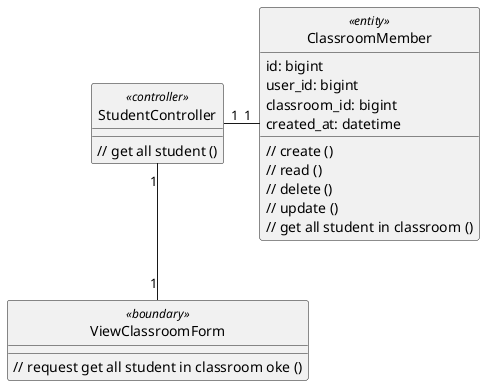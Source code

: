 @startuml updateClass

class ClassroomMember <<entity>> {
    id: bigint
    user_id: bigint
    classroom_id: bigint
    created_at: datetime

    // create ()
    // read ()
    // delete ()
    // update ()
    // get all student in classroom ()
}

class ViewClassroomForm <<boundary>> {
    // request get all student in classroom oke ()
}

class StudentController <<controller>> {
    // get all student ()
}

hide ViewClassroomForm <<boundary>> circle
hide StudentController <<controller>> circle
hide ClassroomMember <<entity>> circle

StudentController "1" -right- "1" ClassroomMember
StudentController "1" -down- "1" ViewClassroomForm



@enduml
